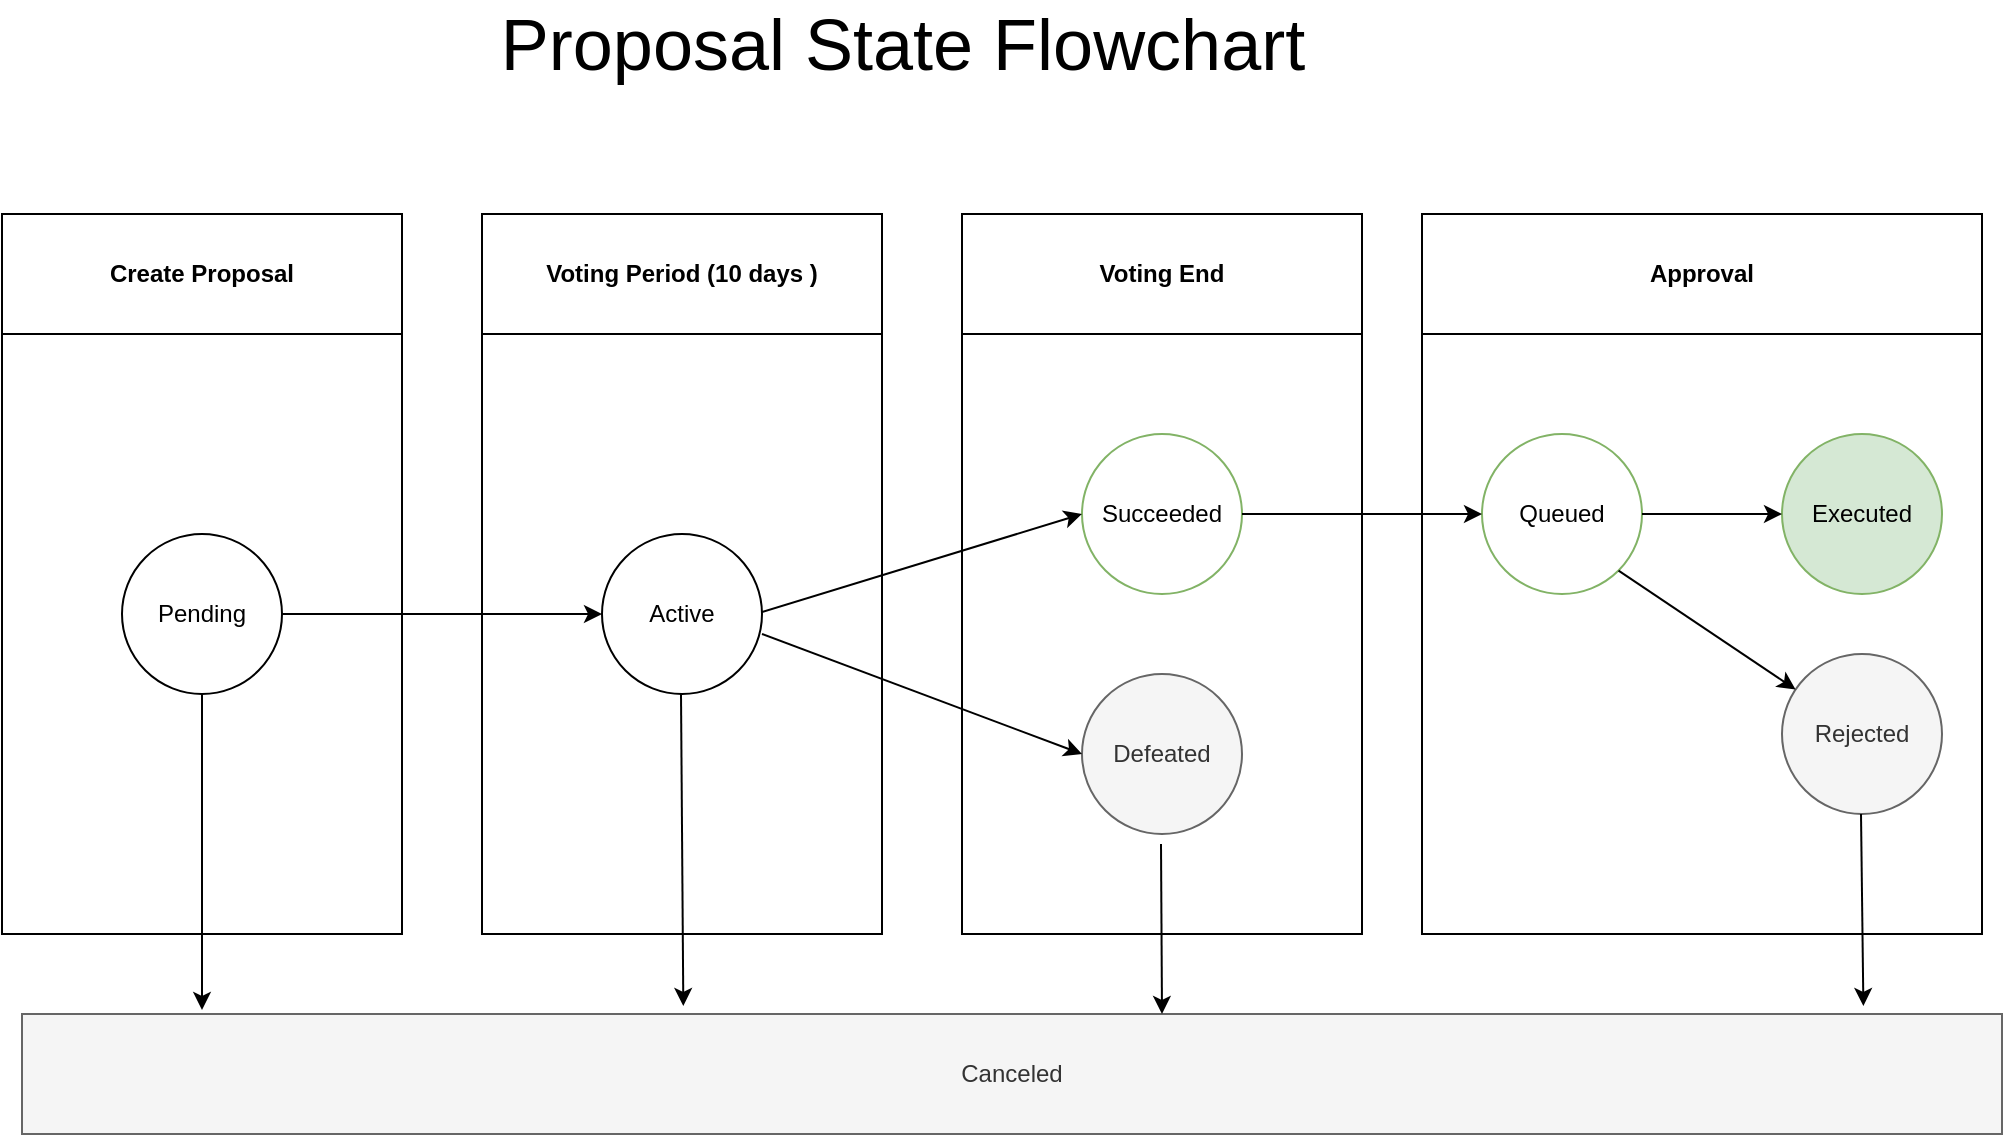<mxfile version="15.3.5" type="device"><diagram id="LEjbGL2r_Y1ZctiVyKDj" name="Page-1"><mxGraphModel dx="1298" dy="759" grid="1" gridSize="10" guides="1" tooltips="1" connect="1" arrows="1" fold="1" page="1" pageScale="1" pageWidth="850" pageHeight="1100" math="0" shadow="0"><root><mxCell id="0"/><mxCell id="1" parent="0"/><mxCell id="zJqUTdMmXgnIwHHkw0Ev-3" value="" style="rounded=0;whiteSpace=wrap;html=1;" parent="1" vertex="1"><mxGeometry x="40" y="160" width="200" height="360" as="geometry"/></mxCell><mxCell id="zJqUTdMmXgnIwHHkw0Ev-6" value="" style="rounded=0;whiteSpace=wrap;html=1;" parent="1" vertex="1"><mxGeometry x="280" y="160" width="200" height="360" as="geometry"/></mxCell><mxCell id="zJqUTdMmXgnIwHHkw0Ev-7" value="" style="rounded=0;whiteSpace=wrap;html=1;" parent="1" vertex="1"><mxGeometry x="520" y="160" width="200" height="360" as="geometry"/></mxCell><mxCell id="zJqUTdMmXgnIwHHkw0Ev-8" value="" style="rounded=0;whiteSpace=wrap;html=1;" parent="1" vertex="1"><mxGeometry x="750" y="160" width="280" height="360" as="geometry"/></mxCell><mxCell id="zJqUTdMmXgnIwHHkw0Ev-9" value="&lt;b&gt;Create Proposal&lt;/b&gt;" style="rounded=0;whiteSpace=wrap;html=1;" parent="1" vertex="1"><mxGeometry x="40" y="160" width="200" height="60" as="geometry"/></mxCell><mxCell id="zJqUTdMmXgnIwHHkw0Ev-11" value="&lt;b&gt;Voting Period (10 days )&lt;/b&gt;" style="rounded=0;whiteSpace=wrap;html=1;" parent="1" vertex="1"><mxGeometry x="280" y="160" width="200" height="60" as="geometry"/></mxCell><mxCell id="zJqUTdMmXgnIwHHkw0Ev-12" value="&lt;b&gt;Voting End&lt;/b&gt;" style="rounded=0;whiteSpace=wrap;html=1;" parent="1" vertex="1"><mxGeometry x="520" y="160" width="200" height="60" as="geometry"/></mxCell><mxCell id="zJqUTdMmXgnIwHHkw0Ev-13" value="&lt;b&gt;Approval&lt;/b&gt;" style="rounded=0;whiteSpace=wrap;html=1;" parent="1" vertex="1"><mxGeometry x="750" y="160" width="280" height="60" as="geometry"/></mxCell><mxCell id="zJqUTdMmXgnIwHHkw0Ev-14" value="Canceled" style="rounded=0;whiteSpace=wrap;html=1;fillColor=#f5f5f5;strokeColor=#666666;fontColor=#333333;" parent="1" vertex="1"><mxGeometry x="50" y="560" width="990" height="60" as="geometry"/></mxCell><mxCell id="zJqUTdMmXgnIwHHkw0Ev-15" value="Pending" style="ellipse;whiteSpace=wrap;html=1;aspect=fixed;" parent="1" vertex="1"><mxGeometry x="100" y="320" width="80" height="80" as="geometry"/></mxCell><mxCell id="zJqUTdMmXgnIwHHkw0Ev-16" value="Active" style="ellipse;whiteSpace=wrap;html=1;aspect=fixed;" parent="1" vertex="1"><mxGeometry x="340" y="320" width="80" height="80" as="geometry"/></mxCell><mxCell id="zJqUTdMmXgnIwHHkw0Ev-17" value="Succeeded" style="ellipse;whiteSpace=wrap;html=1;aspect=fixed;strokeColor=#82b366;fillColor=none;" parent="1" vertex="1"><mxGeometry x="580" y="270" width="80" height="80" as="geometry"/></mxCell><mxCell id="zJqUTdMmXgnIwHHkw0Ev-18" value="Defeated" style="ellipse;whiteSpace=wrap;html=1;aspect=fixed;fillColor=#f5f5f5;strokeColor=#666666;fontColor=#333333;" parent="1" vertex="1"><mxGeometry x="580" y="390" width="80" height="80" as="geometry"/></mxCell><mxCell id="zJqUTdMmXgnIwHHkw0Ev-19" value="Executed" style="ellipse;whiteSpace=wrap;html=1;aspect=fixed;fillColor=#d5e8d4;strokeColor=#82b366;" parent="1" vertex="1"><mxGeometry x="930" y="270" width="80" height="80" as="geometry"/></mxCell><mxCell id="zJqUTdMmXgnIwHHkw0Ev-20" value="Rejected" style="ellipse;whiteSpace=wrap;html=1;aspect=fixed;fillColor=#f5f5f5;strokeColor=#666666;fontColor=#333333;" parent="1" vertex="1"><mxGeometry x="930" y="380" width="80" height="80" as="geometry"/></mxCell><mxCell id="zJqUTdMmXgnIwHHkw0Ev-21" value="" style="endArrow=classic;html=1;entryX=0;entryY=0.5;entryDx=0;entryDy=0;" parent="1" target="zJqUTdMmXgnIwHHkw0Ev-16" edge="1"><mxGeometry width="50" height="50" relative="1" as="geometry"><mxPoint x="180" y="360" as="sourcePoint"/><mxPoint x="230" y="310" as="targetPoint"/></mxGeometry></mxCell><mxCell id="zJqUTdMmXgnIwHHkw0Ev-22" value="" style="endArrow=classic;html=1;entryX=0;entryY=0.5;entryDx=0;entryDy=0;" parent="1" target="zJqUTdMmXgnIwHHkw0Ev-17" edge="1"><mxGeometry width="50" height="50" relative="1" as="geometry"><mxPoint x="420" y="359" as="sourcePoint"/><mxPoint x="580" y="359" as="targetPoint"/></mxGeometry></mxCell><mxCell id="zJqUTdMmXgnIwHHkw0Ev-23" value="" style="endArrow=classic;html=1;entryX=0;entryY=0.5;entryDx=0;entryDy=0;" parent="1" target="zJqUTdMmXgnIwHHkw0Ev-18" edge="1"><mxGeometry width="50" height="50" relative="1" as="geometry"><mxPoint x="420" y="370" as="sourcePoint"/><mxPoint x="580" y="370" as="targetPoint"/></mxGeometry></mxCell><mxCell id="zJqUTdMmXgnIwHHkw0Ev-24" value="" style="endArrow=classic;html=1;" parent="1" edge="1"><mxGeometry width="50" height="50" relative="1" as="geometry"><mxPoint x="140" y="400" as="sourcePoint"/><mxPoint x="140" y="558" as="targetPoint"/></mxGeometry></mxCell><mxCell id="zJqUTdMmXgnIwHHkw0Ev-26" value="" style="endArrow=classic;html=1;entryX=0.334;entryY=-0.067;entryDx=0;entryDy=0;entryPerimeter=0;" parent="1" target="zJqUTdMmXgnIwHHkw0Ev-14" edge="1"><mxGeometry width="50" height="50" relative="1" as="geometry"><mxPoint x="379.5" y="400" as="sourcePoint"/><mxPoint x="379.5" y="550" as="targetPoint"/></mxGeometry></mxCell><mxCell id="zJqUTdMmXgnIwHHkw0Ev-28" value="" style="endArrow=classic;html=1;" parent="1" edge="1"><mxGeometry width="50" height="50" relative="1" as="geometry"><mxPoint x="619.5" y="475" as="sourcePoint"/><mxPoint x="620" y="560" as="targetPoint"/></mxGeometry></mxCell><mxCell id="zJqUTdMmXgnIwHHkw0Ev-29" value="Queued" style="ellipse;whiteSpace=wrap;html=1;aspect=fixed;strokeColor=#82b366;fillColor=none;" parent="1" vertex="1"><mxGeometry x="780" y="270" width="80" height="80" as="geometry"/></mxCell><mxCell id="zJqUTdMmXgnIwHHkw0Ev-30" value="" style="endArrow=classic;html=1;entryX=0;entryY=0.5;entryDx=0;entryDy=0;" parent="1" source="zJqUTdMmXgnIwHHkw0Ev-17" target="zJqUTdMmXgnIwHHkw0Ev-29" edge="1"><mxGeometry width="50" height="50" relative="1" as="geometry"><mxPoint x="750" y="370" as="sourcePoint"/><mxPoint x="800" y="320" as="targetPoint"/></mxGeometry></mxCell><mxCell id="zJqUTdMmXgnIwHHkw0Ev-32" value="" style="endArrow=classic;html=1;exitX=1;exitY=0.5;exitDx=0;exitDy=0;" parent="1" source="zJqUTdMmXgnIwHHkw0Ev-29" edge="1"><mxGeometry width="50" height="50" relative="1" as="geometry"><mxPoint x="890" y="360" as="sourcePoint"/><mxPoint x="930" y="310" as="targetPoint"/></mxGeometry></mxCell><mxCell id="zJqUTdMmXgnIwHHkw0Ev-33" value="" style="endArrow=classic;html=1;exitX=1;exitY=1;exitDx=0;exitDy=0;" parent="1" source="zJqUTdMmXgnIwHHkw0Ev-29" target="zJqUTdMmXgnIwHHkw0Ev-20" edge="1"><mxGeometry width="50" height="50" relative="1" as="geometry"><mxPoint x="870" y="410" as="sourcePoint"/><mxPoint x="920" y="360" as="targetPoint"/></mxGeometry></mxCell><mxCell id="zJqUTdMmXgnIwHHkw0Ev-34" value="" style="endArrow=classic;html=1;entryX=0.93;entryY=-0.067;entryDx=0;entryDy=0;entryPerimeter=0;" parent="1" target="zJqUTdMmXgnIwHHkw0Ev-14" edge="1"><mxGeometry width="50" height="50" relative="1" as="geometry"><mxPoint x="969.5" y="460" as="sourcePoint"/><mxPoint x="970" y="545" as="targetPoint"/></mxGeometry></mxCell><mxCell id="zJqUTdMmXgnIwHHkw0Ev-35" value="&lt;font style=&quot;font-size: 36px&quot;&gt;Proposal State Flowchart&lt;/font&gt;" style="text;html=1;align=center;verticalAlign=middle;resizable=0;points=[];autosize=1;strokeColor=none;fillColor=none;" parent="1" vertex="1"><mxGeometry x="280" y="60" width="420" height="30" as="geometry"/></mxCell></root></mxGraphModel></diagram></mxfile>